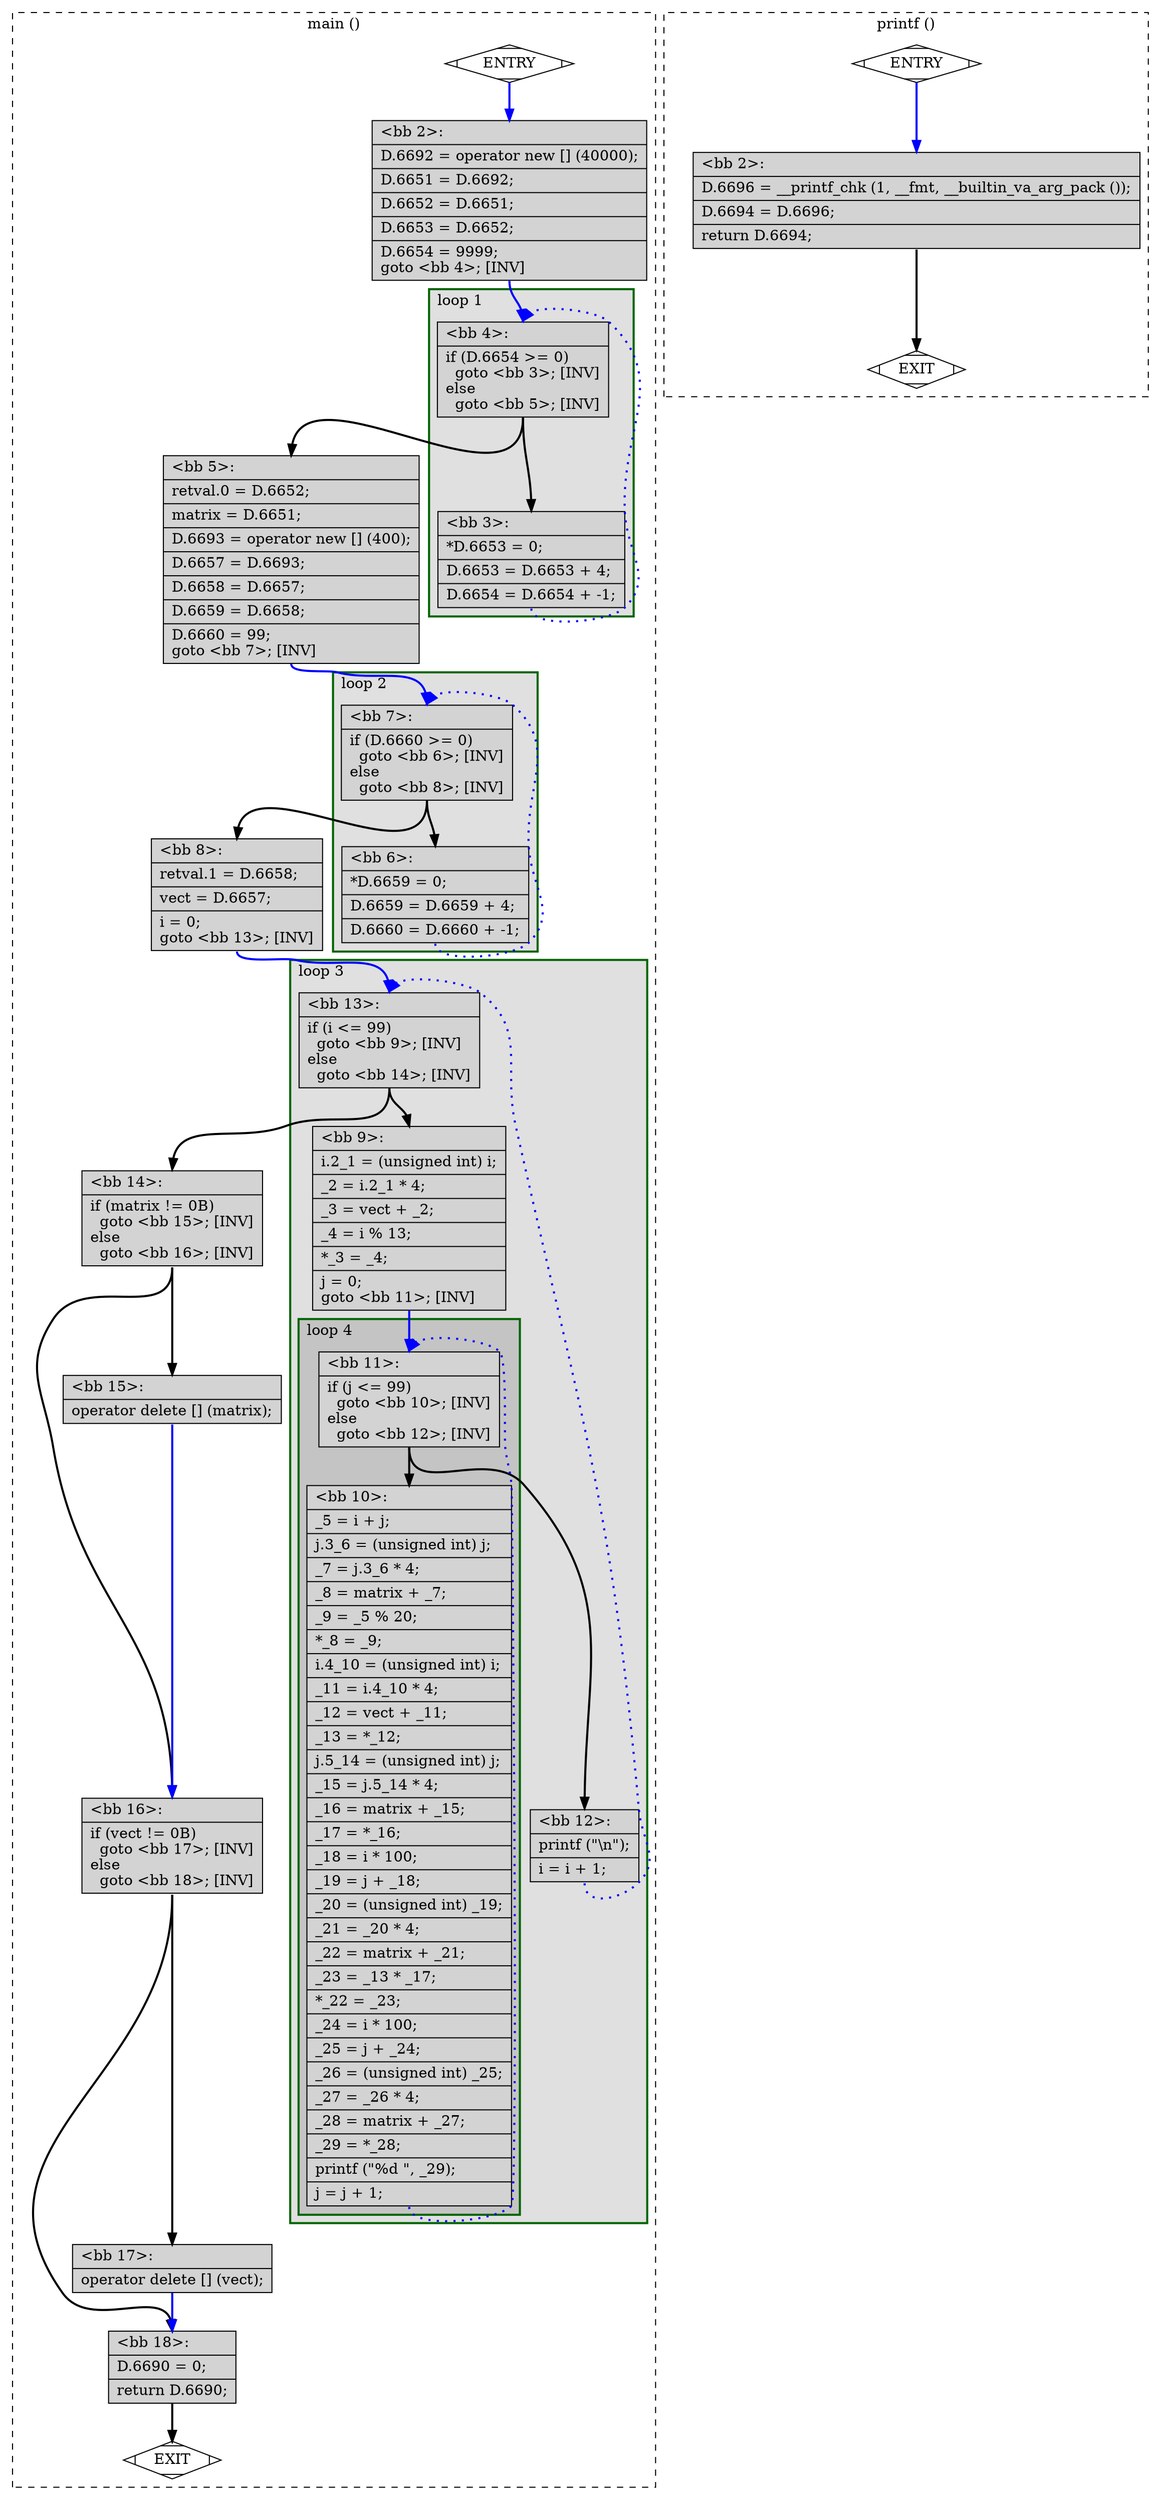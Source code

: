 digraph "a-matmul-v2.cpp.015t.cfg" {
overlap=false;
subgraph "cluster_main" {
	style="dashed";
	color="black";
	label="main ()";
	subgraph cluster_30_3 {
	style="filled";
	color="darkgreen";
	fillcolor="grey88";
	label="loop 3";
	labeljust=l;
	penwidth=2;
	subgraph cluster_30_4 {
	style="filled";
	color="darkgreen";
	fillcolor="grey77";
	label="loop 4";
	labeljust=l;
	penwidth=2;
	fn_30_basic_block_11 [shape=record,style=filled,fillcolor=lightgrey,label="{\<bb\ 11\>:\l\
|if\ (j\ \<=\ 99)\l\
\ \ goto\ \<bb\ 10\>;\ [INV]\l\
else\l\
\ \ goto\ \<bb\ 12\>;\ [INV]\l\
}"];

	fn_30_basic_block_10 [shape=record,style=filled,fillcolor=lightgrey,label="{\<bb\ 10\>:\l\
|_5\ =\ i\ +\ j;\l\
|j.3_6\ =\ (unsigned\ int)\ j;\l\
|_7\ =\ j.3_6\ *\ 4;\l\
|_8\ =\ matrix\ +\ _7;\l\
|_9\ =\ _5\ %\ 20;\l\
|*_8\ =\ _9;\l\
|i.4_10\ =\ (unsigned\ int)\ i;\l\
|_11\ =\ i.4_10\ *\ 4;\l\
|_12\ =\ vect\ +\ _11;\l\
|_13\ =\ *_12;\l\
|j.5_14\ =\ (unsigned\ int)\ j;\l\
|_15\ =\ j.5_14\ *\ 4;\l\
|_16\ =\ matrix\ +\ _15;\l\
|_17\ =\ *_16;\l\
|_18\ =\ i\ *\ 100;\l\
|_19\ =\ j\ +\ _18;\l\
|_20\ =\ (unsigned\ int)\ _19;\l\
|_21\ =\ _20\ *\ 4;\l\
|_22\ =\ matrix\ +\ _21;\l\
|_23\ =\ _13\ *\ _17;\l\
|*_22\ =\ _23;\l\
|_24\ =\ i\ *\ 100;\l\
|_25\ =\ j\ +\ _24;\l\
|_26\ =\ (unsigned\ int)\ _25;\l\
|_27\ =\ _26\ *\ 4;\l\
|_28\ =\ matrix\ +\ _27;\l\
|_29\ =\ *_28;\l\
|printf\ (\"%d\ \",\ _29);\l\
|j\ =\ j\ +\ 1;\l\
}"];

	}
	fn_30_basic_block_13 [shape=record,style=filled,fillcolor=lightgrey,label="{\<bb\ 13\>:\l\
|if\ (i\ \<=\ 99)\l\
\ \ goto\ \<bb\ 9\>;\ [INV]\l\
else\l\
\ \ goto\ \<bb\ 14\>;\ [INV]\l\
}"];

	fn_30_basic_block_9 [shape=record,style=filled,fillcolor=lightgrey,label="{\<bb\ 9\>:\l\
|i.2_1\ =\ (unsigned\ int)\ i;\l\
|_2\ =\ i.2_1\ *\ 4;\l\
|_3\ =\ vect\ +\ _2;\l\
|_4\ =\ i\ %\ 13;\l\
|*_3\ =\ _4;\l\
|j\ =\ 0;\l\
goto\ \<bb\ 11\>;\ [INV]\l\
}"];

	fn_30_basic_block_12 [shape=record,style=filled,fillcolor=lightgrey,label="{\<bb\ 12\>:\l\
|printf\ (\"\\n\");\l\
|i\ =\ i\ +\ 1;\l\
}"];

	}
	subgraph cluster_30_2 {
	style="filled";
	color="darkgreen";
	fillcolor="grey88";
	label="loop 2";
	labeljust=l;
	penwidth=2;
	fn_30_basic_block_7 [shape=record,style=filled,fillcolor=lightgrey,label="{\<bb\ 7\>:\l\
|if\ (D.6660\ \>=\ 0)\l\
\ \ goto\ \<bb\ 6\>;\ [INV]\l\
else\l\
\ \ goto\ \<bb\ 8\>;\ [INV]\l\
}"];

	fn_30_basic_block_6 [shape=record,style=filled,fillcolor=lightgrey,label="{\<bb\ 6\>:\l\
|*D.6659\ =\ 0;\l\
|D.6659\ =\ D.6659\ +\ 4;\l\
|D.6660\ =\ D.6660\ +\ -1;\l\
}"];

	}
	subgraph cluster_30_1 {
	style="filled";
	color="darkgreen";
	fillcolor="grey88";
	label="loop 1";
	labeljust=l;
	penwidth=2;
	fn_30_basic_block_4 [shape=record,style=filled,fillcolor=lightgrey,label="{\<bb\ 4\>:\l\
|if\ (D.6654\ \>=\ 0)\l\
\ \ goto\ \<bb\ 3\>;\ [INV]\l\
else\l\
\ \ goto\ \<bb\ 5\>;\ [INV]\l\
}"];

	fn_30_basic_block_3 [shape=record,style=filled,fillcolor=lightgrey,label="{\<bb\ 3\>:\l\
|*D.6653\ =\ 0;\l\
|D.6653\ =\ D.6653\ +\ 4;\l\
|D.6654\ =\ D.6654\ +\ -1;\l\
}"];

	}
	fn_30_basic_block_0 [shape=Mdiamond,style=filled,fillcolor=white,label="ENTRY"];

	fn_30_basic_block_1 [shape=Mdiamond,style=filled,fillcolor=white,label="EXIT"];

	fn_30_basic_block_2 [shape=record,style=filled,fillcolor=lightgrey,label="{\<bb\ 2\>:\l\
|D.6692\ =\ operator\ new\ []\ (40000);\l\
|D.6651\ =\ D.6692;\l\
|D.6652\ =\ D.6651;\l\
|D.6653\ =\ D.6652;\l\
|D.6654\ =\ 9999;\l\
goto\ \<bb\ 4\>;\ [INV]\l\
}"];

	fn_30_basic_block_5 [shape=record,style=filled,fillcolor=lightgrey,label="{\<bb\ 5\>:\l\
|retval.0\ =\ D.6652;\l\
|matrix\ =\ D.6651;\l\
|D.6693\ =\ operator\ new\ []\ (400);\l\
|D.6657\ =\ D.6693;\l\
|D.6658\ =\ D.6657;\l\
|D.6659\ =\ D.6658;\l\
|D.6660\ =\ 99;\l\
goto\ \<bb\ 7\>;\ [INV]\l\
}"];

	fn_30_basic_block_8 [shape=record,style=filled,fillcolor=lightgrey,label="{\<bb\ 8\>:\l\
|retval.1\ =\ D.6658;\l\
|vect\ =\ D.6657;\l\
|i\ =\ 0;\l\
goto\ \<bb\ 13\>;\ [INV]\l\
}"];

	fn_30_basic_block_14 [shape=record,style=filled,fillcolor=lightgrey,label="{\<bb\ 14\>:\l\
|if\ (matrix\ !=\ 0B)\l\
\ \ goto\ \<bb\ 15\>;\ [INV]\l\
else\l\
\ \ goto\ \<bb\ 16\>;\ [INV]\l\
}"];

	fn_30_basic_block_15 [shape=record,style=filled,fillcolor=lightgrey,label="{\<bb\ 15\>:\l\
|operator\ delete\ []\ (matrix);\l\
}"];

	fn_30_basic_block_16 [shape=record,style=filled,fillcolor=lightgrey,label="{\<bb\ 16\>:\l\
|if\ (vect\ !=\ 0B)\l\
\ \ goto\ \<bb\ 17\>;\ [INV]\l\
else\l\
\ \ goto\ \<bb\ 18\>;\ [INV]\l\
}"];

	fn_30_basic_block_17 [shape=record,style=filled,fillcolor=lightgrey,label="{\<bb\ 17\>:\l\
|operator\ delete\ []\ (vect);\l\
}"];

	fn_30_basic_block_18 [shape=record,style=filled,fillcolor=lightgrey,label="{\<bb\ 18\>:\l\
|D.6690\ =\ 0;\l\
|return\ D.6690;\l\
}"];

	fn_30_basic_block_0:s -> fn_30_basic_block_2:n [style="solid,bold",color=blue,weight=100,constraint=true];
	fn_30_basic_block_2:s -> fn_30_basic_block_4:n [style="solid,bold",color=blue,weight=100,constraint=true];
	fn_30_basic_block_3:s -> fn_30_basic_block_4:n [style="dotted,bold",color=blue,weight=10,constraint=false];
	fn_30_basic_block_4:s -> fn_30_basic_block_3:n [style="solid,bold",color=black,weight=10,constraint=true];
	fn_30_basic_block_4:s -> fn_30_basic_block_5:n [style="solid,bold",color=black,weight=10,constraint=true];
	fn_30_basic_block_5:s -> fn_30_basic_block_7:n [style="solid,bold",color=blue,weight=100,constraint=true];
	fn_30_basic_block_6:s -> fn_30_basic_block_7:n [style="dotted,bold",color=blue,weight=10,constraint=false];
	fn_30_basic_block_7:s -> fn_30_basic_block_6:n [style="solid,bold",color=black,weight=10,constraint=true];
	fn_30_basic_block_7:s -> fn_30_basic_block_8:n [style="solid,bold",color=black,weight=10,constraint=true];
	fn_30_basic_block_8:s -> fn_30_basic_block_13:n [style="solid,bold",color=blue,weight=100,constraint=true];
	fn_30_basic_block_9:s -> fn_30_basic_block_11:n [style="solid,bold",color=blue,weight=100,constraint=true];
	fn_30_basic_block_10:s -> fn_30_basic_block_11:n [style="dotted,bold",color=blue,weight=10,constraint=false];
	fn_30_basic_block_11:s -> fn_30_basic_block_10:n [style="solid,bold",color=black,weight=10,constraint=true];
	fn_30_basic_block_11:s -> fn_30_basic_block_12:n [style="solid,bold",color=black,weight=10,constraint=true];
	fn_30_basic_block_12:s -> fn_30_basic_block_13:n [style="dotted,bold",color=blue,weight=10,constraint=false];
	fn_30_basic_block_13:s -> fn_30_basic_block_9:n [style="solid,bold",color=black,weight=10,constraint=true];
	fn_30_basic_block_13:s -> fn_30_basic_block_14:n [style="solid,bold",color=black,weight=10,constraint=true];
	fn_30_basic_block_14:s -> fn_30_basic_block_15:n [style="solid,bold",color=black,weight=10,constraint=true];
	fn_30_basic_block_14:s -> fn_30_basic_block_16:n [style="solid,bold",color=black,weight=10,constraint=true];
	fn_30_basic_block_15:s -> fn_30_basic_block_16:n [style="solid,bold",color=blue,weight=100,constraint=true];
	fn_30_basic_block_16:s -> fn_30_basic_block_17:n [style="solid,bold",color=black,weight=10,constraint=true];
	fn_30_basic_block_16:s -> fn_30_basic_block_18:n [style="solid,bold",color=black,weight=10,constraint=true];
	fn_30_basic_block_17:s -> fn_30_basic_block_18:n [style="solid,bold",color=blue,weight=100,constraint=true];
	fn_30_basic_block_18:s -> fn_30_basic_block_1:n [style="solid,bold",color=black,weight=10,constraint=true];
	fn_30_basic_block_0:s -> fn_30_basic_block_1:n [style="invis",constraint=true];
}
subgraph "cluster_printf" {
	style="dashed";
	color="black";
	label="printf ()";
	fn_16_basic_block_0 [shape=Mdiamond,style=filled,fillcolor=white,label="ENTRY"];

	fn_16_basic_block_1 [shape=Mdiamond,style=filled,fillcolor=white,label="EXIT"];

	fn_16_basic_block_2 [shape=record,style=filled,fillcolor=lightgrey,label="{\<bb\ 2\>:\l\
|D.6696\ =\ __printf_chk\ (1,\ __fmt,\ __builtin_va_arg_pack\ ());\l\
|D.6694\ =\ D.6696;\l\
|return\ D.6694;\l\
}"];

	fn_16_basic_block_0:s -> fn_16_basic_block_2:n [style="solid,bold",color=blue,weight=100,constraint=true];
	fn_16_basic_block_2:s -> fn_16_basic_block_1:n [style="solid,bold",color=black,weight=10,constraint=true];
	fn_16_basic_block_0:s -> fn_16_basic_block_1:n [style="invis",constraint=true];
}
}
